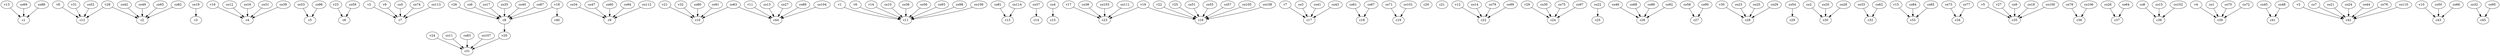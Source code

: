 strict digraph  {
c1;
c2;
c3;
c4;
c5;
c6;
c7;
c8;
c9;
c10;
c11;
c12;
c13;
c14;
c15;
c16;
c17;
c18;
c19;
c20;
c21;
c22;
c23;
c24;
c25;
c26;
c27;
c28;
c29;
c30;
c31;
c32;
c33;
c34;
c35;
c36;
c37;
c38;
c39;
c40;
c41;
c42;
c43;
c44;
c45;
v1;
v2;
v3;
v4;
v5;
v6;
v7;
v8;
v9;
v10;
v11;
v12;
v13;
v14;
v15;
v16;
v17;
v18;
v19;
v20;
v21;
v22;
v23;
v24;
v25;
v26;
v27;
v28;
v29;
v30;
v31;
v32;
co1;
co2;
co3;
co4;
co5;
co6;
co7;
co8;
co9;
co10;
co11;
co12;
co13;
co14;
co15;
co16;
co17;
co18;
co19;
co20;
co21;
co22;
co23;
co24;
co25;
co26;
co27;
co28;
co29;
co30;
co31;
co32;
co33;
co34;
co35;
co36;
co37;
co38;
co39;
co40;
co41;
co42;
co43;
co44;
co45;
co46;
co47;
co48;
co49;
co50;
co51;
co52;
co53;
co54;
co55;
co56;
co57;
co58;
co59;
co60;
co61;
co62;
co63;
co64;
co65;
co66;
co67;
co68;
co69;
co70;
co71;
co72;
co73;
co74;
co75;
co76;
co77;
co78;
co79;
co80;
co81;
co82;
co83;
co84;
co85;
co86;
co87;
co88;
co89;
co90;
co91;
co92;
co93;
co94;
co95;
co96;
co97;
co98;
co99;
co100;
co101;
co102;
co103;
co104;
co105;
co106;
co107;
co108;
co109;
co110;
co111;
co112;
co113;
co114;
c8 -> v20  [weight=1];
v1 -> c11  [weight=1];
v2 -> c7  [weight=1];
v3 -> c42  [weight=1];
v4 -> c39  [weight=1];
v5 -> c35  [weight=1];
v6 -> c11  [weight=1];
v7 -> c17  [weight=1];
v8 -> c12  [weight=1];
v9 -> c7  [weight=1];
v10 -> c43  [weight=1];
v11 -> c44  [weight=1];
v12 -> c22  [weight=1];
v13 -> c1  [weight=1];
v14 -> c11  [weight=1];
v15 -> c33  [weight=1];
v16 -> c4  [weight=1];
v17 -> c23  [weight=1];
v18 -> c8  [weight=1];
v18 -> c40  [weight=1];
v19 -> c23  [weight=1];
v19 -> c16  [weight=1];
v20 -> c31  [weight=1];
v21 -> c10  [weight=1];
v22 -> c16  [weight=1];
v23 -> c6  [weight=1];
v24 -> c31  [weight=1];
v25 -> c16  [weight=1];
v26 -> c8  [weight=1];
v27 -> c35  [weight=1];
v28 -> c2  [weight=1];
v28 -> c12  [weight=1];
v29 -> c24  [weight=1];
v30 -> c28  [weight=1];
v31 -> c12  [weight=1];
v32 -> c10  [weight=1];
co1 -> c39  [weight=1];
co2 -> c30  [weight=1];
co3 -> c17  [weight=1];
co4 -> c15  [weight=1];
co5 -> c7  [weight=1];
co6 -> c8  [weight=1];
co7 -> c42  [weight=1];
co8 -> c38  [weight=1];
co9 -> c35  [weight=1];
co10 -> c11  [weight=1];
co11 -> c31  [weight=1];
co12 -> c4  [weight=1];
co13 -> c44  [weight=1];
co14 -> c22  [weight=1];
co15 -> c38  [weight=1];
co16 -> c4  [weight=1];
co17 -> c8  [weight=1];
co18 -> c35  [weight=1];
co19 -> c3  [weight=1];
co20 -> c30  [weight=1];
co21 -> c42  [weight=1];
co22 -> c25  [weight=1];
co23 -> c28  [weight=1];
co24 -> c42  [weight=1];
co25 -> c28  [weight=1];
co26 -> c37  [weight=1];
co27 -> c44  [weight=1];
co28 -> c30  [weight=1];
co29 -> c28  [weight=1];
co30 -> c24  [weight=1];
co31 -> c4  [weight=1];
co32 -> c45  [weight=1];
co33 -> c32  [weight=1];
co34 -> c9  [weight=1];
co35 -> c8  [weight=1];
co36 -> c11  [weight=1];
co37 -> c14  [weight=1];
co38 -> c23  [weight=1];
co39 -> c4  [weight=1];
co40 -> c8  [weight=1];
co41 -> c17  [weight=1];
co42 -> c2  [weight=1];
co43 -> c17  [weight=1];
co44 -> c42  [weight=1];
co45 -> c41  [weight=1];
co46 -> c26  [weight=1];
co47 -> c9  [weight=1];
co48 -> c41  [weight=1];
co49 -> c2  [weight=1];
co50 -> c43  [weight=1];
co51 -> c16  [weight=1];
co52 -> c12  [weight=1];
co53 -> c5  [weight=1];
co54 -> c29  [weight=1];
co55 -> c16  [weight=1];
co56 -> c11  [weight=1];
co57 -> c16  [weight=1];
co58 -> c27  [weight=1];
co59 -> c6  [weight=1];
co60 -> c9  [weight=1];
co61 -> c18  [weight=1];
co62 -> c32  [weight=1];
co63 -> c44  [weight=1];
co63 -> c10  [weight=1];
co64 -> c37  [weight=1];
co65 -> c2  [weight=1];
co66 -> c43  [weight=1];
co67 -> c18  [weight=1];
co68 -> c26  [weight=1];
co69 -> c1  [weight=1];
co70 -> c39  [weight=1];
co71 -> c19  [weight=1];
co72 -> c39  [weight=1];
co73 -> c34  [weight=1];
co74 -> c7  [weight=1];
co75 -> c24  [weight=1];
co76 -> c42  [weight=1];
co77 -> c34  [weight=1];
co78 -> c36  [weight=1];
co79 -> c22  [weight=1];
co80 -> c10  [weight=1];
co81 -> c13  [weight=1];
co82 -> c2  [weight=1];
co83 -> c31  [weight=1];
co84 -> c33  [weight=1];
co85 -> c33  [weight=1];
co86 -> c26  [weight=1];
co87 -> c8  [weight=1];
co88 -> c1  [weight=1];
co89 -> c44  [weight=1];
co90 -> c27  [weight=1];
co91 -> c10  [weight=1];
co92 -> c26  [weight=1];
co93 -> c11  [weight=1];
co94 -> c9  [weight=1];
co95 -> c45  [weight=1];
co96 -> c5  [weight=1];
co97 -> c24  [weight=1];
co98 -> c11  [weight=1];
co99 -> c22  [weight=1];
co100 -> c35  [weight=1];
co101 -> c19  [weight=1];
co102 -> c38  [weight=1];
co103 -> c23  [weight=1];
co104 -> c44  [weight=1];
co105 -> c16  [weight=1];
co106 -> c36  [weight=1];
co107 -> c31  [weight=1];
co108 -> c16  [weight=1];
co109 -> c11  [weight=1];
co110 -> c42  [weight=1];
co111 -> c23  [weight=1];
co112 -> c9  [weight=1];
co113 -> c7  [weight=1];
co114 -> c13  [weight=1];
}
